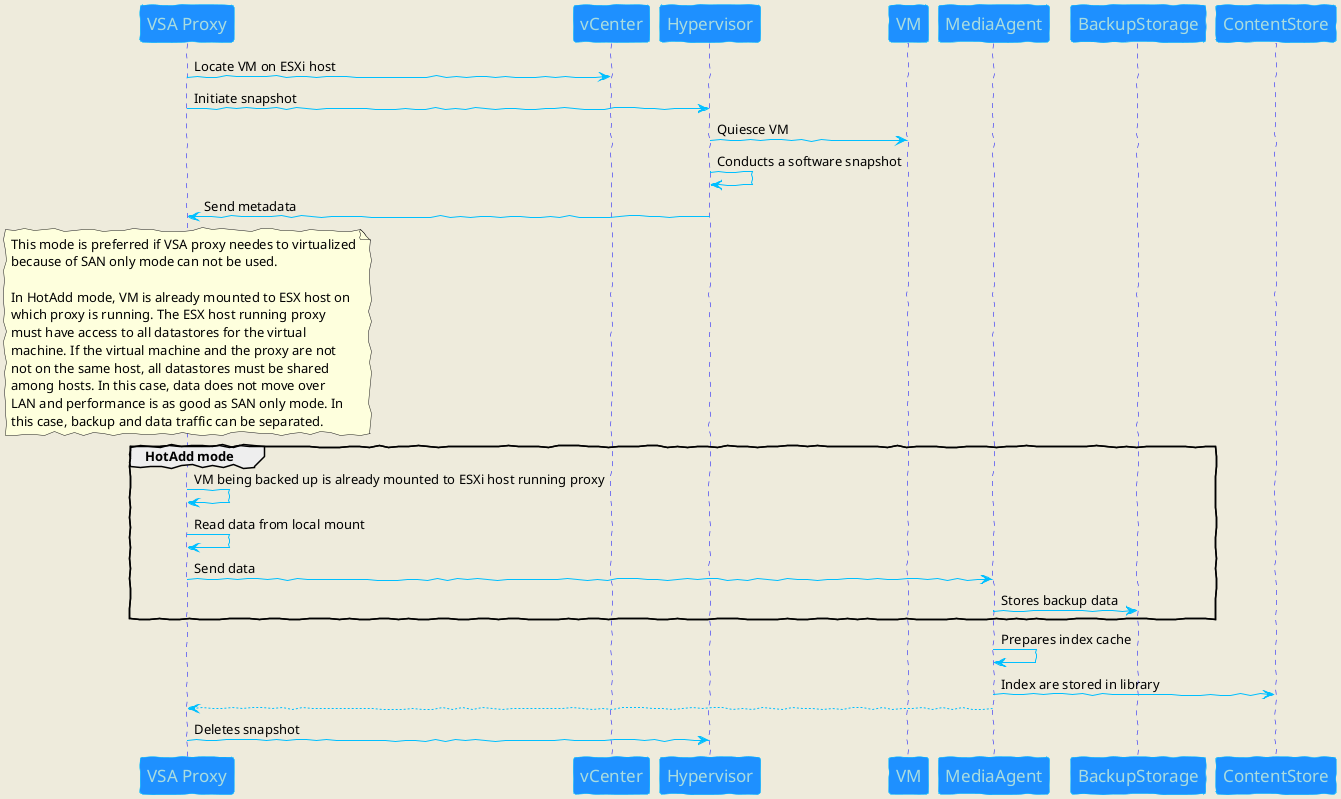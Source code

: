 @startuml

@startuml
skinparam backgroundColor #EEEBDC
skinparam handwritten true

skinparam sequence {
	ArrowColor DeepSkyBlue
	ActorBorderColor DeepSkyBlue
	LifeLineBorderColor blue
	LifeLineBackgroundColor #A9DCDF

	ParticipantBorderColor DeepSkyBlue
	ParticipantBackgroundColor DodgerBlue
	ParticipantFontName Impact
	ParticipantFontSize 17
	ParticipantFontColor #A9DCDF

	ActorBackgroundColor aqua
	ActorFontColor DeepSkyBlue
	ActorFontSize 17
	ActorFontName Aapex
}

participant "VSA Proxy"
participant vCenter
participant Hypervisor
participant VM
participant MediaAgent


"VSA Proxy" -> vCenter: Locate VM on ESXi host
"VSA Proxy" -> Hypervisor: Initiate snapshot
Hypervisor -> VM: Quiesce VM
Hypervisor -> Hypervisor: Conducts a software snapshot
Hypervisor -> "VSA Proxy": Send metadata

note over "VSA Proxy"
    This mode is preferred if VSA proxy needes to virtualized
    because of SAN only mode can not be used.

    In HotAdd mode, VM is already mounted to ESX host on
    which proxy is running. The ESX host running proxy
    must have access to all datastores for the virtual
    machine. If the virtual machine and the proxy are not
    not on the same host, all datastores must be shared
    among hosts. In this case, data does not move over
    LAN and performance is as good as SAN only mode. In
    this case, backup and data traffic can be separated.
end note

group HotAdd mode
    "VSA Proxy" -> "VSA Proxy": VM being backed up is already mounted to ESXi host running proxy
    "VSA Proxy" -> "VSA Proxy": Read data from local mount
    "VSA Proxy" -> MediaAgent: Send data
    MediaAgent -> BackupStorage: Stores backup data
end

MediaAgent -> MediaAgent: Prepares index cache
MediaAgent -> ContentStore: Index are stored in library
MediaAgent --> "VSA Proxy"
"VSA Proxy" -> Hypervisor: Deletes snapshot



@enduml